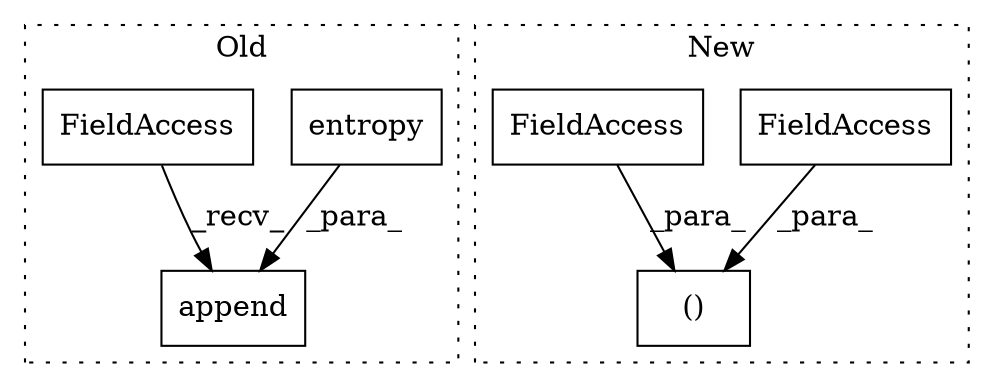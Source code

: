 digraph G {
subgraph cluster0 {
1 [label="entropy" a="32" s="2352" l="9" shape="box"];
5 [label="append" a="32" s="2335,2368" l="7,1" shape="box"];
6 [label="FieldAccess" a="22" s="2320" l="14" shape="box"];
label = "Old";
style="dotted";
}
subgraph cluster1 {
2 [label="()" a="106" s="2310" l="45" shape="box"];
3 [label="FieldAccess" a="22" s="2341" l="14" shape="box"];
4 [label="FieldAccess" a="22" s="2310" l="18" shape="box"];
label = "New";
style="dotted";
}
1 -> 5 [label="_para_"];
3 -> 2 [label="_para_"];
4 -> 2 [label="_para_"];
6 -> 5 [label="_recv_"];
}